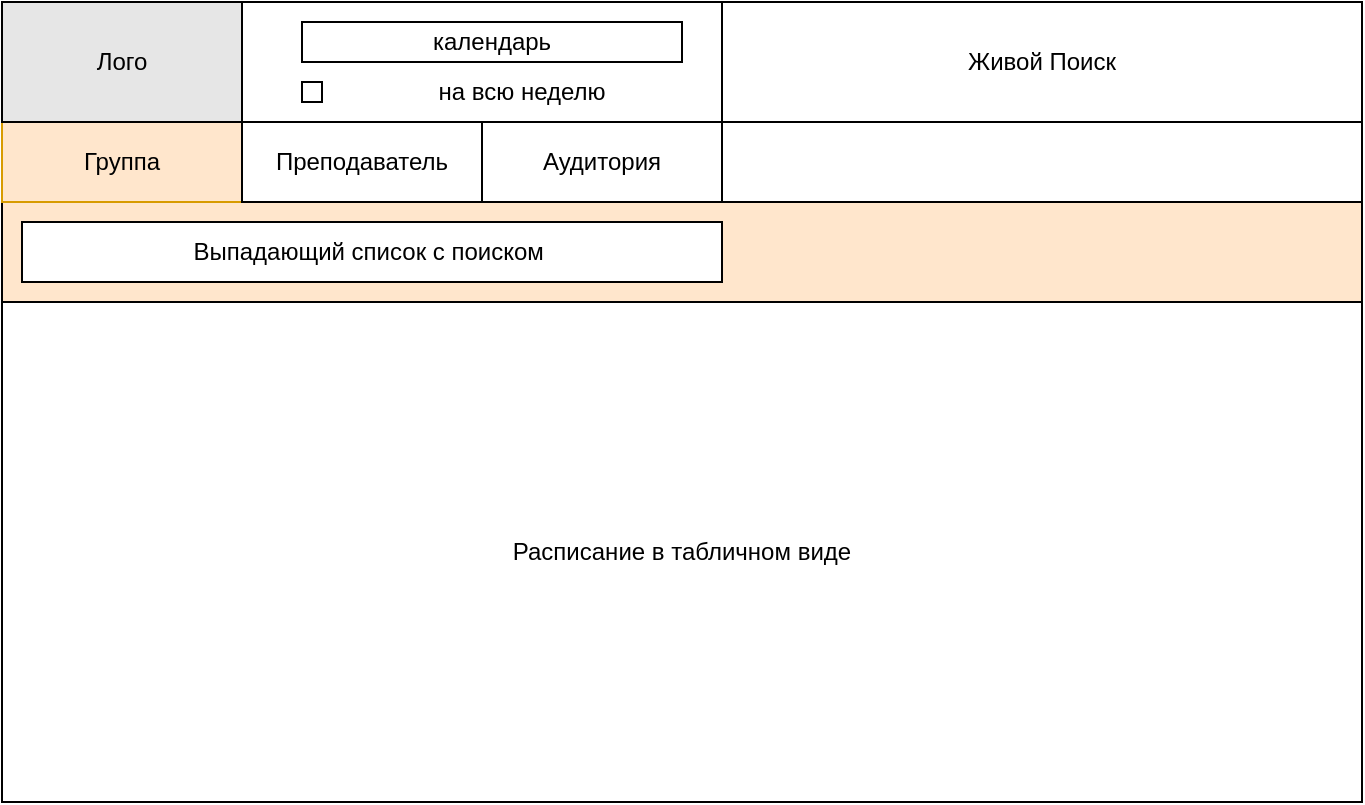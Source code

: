 <mxfile version="14.4.3" type="github" pages="2">
  <diagram id="jTRVxhhDS5lnEadHWDOp" name="on pc">
    <mxGraphModel dx="868" dy="492" grid="1" gridSize="10" guides="1" tooltips="1" connect="1" arrows="1" fold="1" page="1" pageScale="1" pageWidth="827" pageHeight="1169" math="0" shadow="0">
      <root>
        <mxCell id="0" />
        <mxCell id="1" parent="0" />
        <mxCell id="XGExtQAVM9hk3K5CSbnA-1" value="" style="rounded=0;whiteSpace=wrap;html=1;fillColor=#ffe6cc;" vertex="1" parent="1">
          <mxGeometry width="680" height="400" as="geometry" />
        </mxCell>
        <mxCell id="XGExtQAVM9hk3K5CSbnA-2" value="" style="rounded=0;whiteSpace=wrap;html=1;" vertex="1" parent="1">
          <mxGeometry x="120" width="250" height="60" as="geometry" />
        </mxCell>
        <mxCell id="XGExtQAVM9hk3K5CSbnA-3" value="&lt;font style=&quot;vertical-align: inherit&quot;&gt;&lt;font style=&quot;vertical-align: inherit&quot;&gt;календарь&lt;/font&gt;&lt;/font&gt;" style="rounded=0;whiteSpace=wrap;html=1;" vertex="1" parent="1">
          <mxGeometry x="150" y="10" width="190" height="20" as="geometry" />
        </mxCell>
        <mxCell id="XGExtQAVM9hk3K5CSbnA-4" value="" style="rounded=0;whiteSpace=wrap;html=1;" vertex="1" parent="1">
          <mxGeometry x="150" y="40" width="10" height="10" as="geometry" />
        </mxCell>
        <mxCell id="XGExtQAVM9hk3K5CSbnA-5" value="&lt;font style=&quot;vertical-align: inherit&quot;&gt;&lt;font style=&quot;vertical-align: inherit&quot;&gt;на всю неделю&lt;/font&gt;&lt;/font&gt;" style="text;html=1;strokeColor=none;fillColor=none;align=center;verticalAlign=middle;whiteSpace=wrap;rounded=0;" vertex="1" parent="1">
          <mxGeometry x="180" y="35" width="160" height="20" as="geometry" />
        </mxCell>
        <mxCell id="XGExtQAVM9hk3K5CSbnA-6" value="&lt;font style=&quot;vertical-align: inherit&quot;&gt;&lt;font style=&quot;vertical-align: inherit&quot;&gt;Живой Поиск&lt;br&gt;&lt;/font&gt;&lt;/font&gt;" style="rounded=0;whiteSpace=wrap;html=1;" vertex="1" parent="1">
          <mxGeometry x="360" width="320" height="60" as="geometry" />
        </mxCell>
        <mxCell id="XGExtQAVM9hk3K5CSbnA-12" value="Выпадающий список с поиском&amp;nbsp;" style="rounded=0;whiteSpace=wrap;html=1;strokeColor=#000000;" vertex="1" parent="1">
          <mxGeometry x="10" y="110" width="350" height="30" as="geometry" />
        </mxCell>
        <mxCell id="XGExtQAVM9hk3K5CSbnA-13" value="Расписание в табличном виде" style="rounded=0;whiteSpace=wrap;html=1;strokeColor=#000000;" vertex="1" parent="1">
          <mxGeometry y="150" width="680" height="250" as="geometry" />
        </mxCell>
        <mxCell id="XGExtQAVM9hk3K5CSbnA-14" value="" style="group" vertex="1" connectable="0" parent="1">
          <mxGeometry y="60" width="680" height="40" as="geometry" />
        </mxCell>
        <mxCell id="XGExtQAVM9hk3K5CSbnA-7" value="Группа" style="rounded=0;whiteSpace=wrap;html=1;fillColor=#ffe6cc;strokeColor=#d79b00;" vertex="1" parent="XGExtQAVM9hk3K5CSbnA-14">
          <mxGeometry width="120" height="40" as="geometry" />
        </mxCell>
        <mxCell id="XGExtQAVM9hk3K5CSbnA-8" value="Преподаватель" style="rounded=0;whiteSpace=wrap;html=1;" vertex="1" parent="XGExtQAVM9hk3K5CSbnA-14">
          <mxGeometry x="120" width="120" height="40" as="geometry" />
        </mxCell>
        <mxCell id="XGExtQAVM9hk3K5CSbnA-9" value="Аудитория" style="rounded=0;whiteSpace=wrap;html=1;" vertex="1" parent="XGExtQAVM9hk3K5CSbnA-14">
          <mxGeometry x="240" width="120" height="40" as="geometry" />
        </mxCell>
        <mxCell id="XGExtQAVM9hk3K5CSbnA-11" value="" style="rounded=0;whiteSpace=wrap;html=1;perimeterSpacing=0;" vertex="1" parent="XGExtQAVM9hk3K5CSbnA-14">
          <mxGeometry x="360" width="320" height="40" as="geometry" />
        </mxCell>
        <mxCell id="XGExtQAVM9hk3K5CSbnA-21" value="Лого" style="rounded=0;whiteSpace=wrap;html=1;fillColor=#E6E6E6;" vertex="1" parent="1">
          <mxGeometry width="120" height="60" as="geometry" />
        </mxCell>
      </root>
    </mxGraphModel>
  </diagram>
  <diagram id="tF_D5IrcE_ftOY61rw2E" name="on mobile">
    <mxGraphModel dx="2067" dy="1790" grid="1" gridSize="10" guides="1" tooltips="1" connect="1" arrows="1" fold="1" page="1" pageScale="1" pageWidth="827" pageHeight="1169" math="0" shadow="0">
      <root>
        <mxCell id="ZuR-GGUAfFjOeKd3YtZW-0" />
        <mxCell id="ZuR-GGUAfFjOeKd3YtZW-1" parent="ZuR-GGUAfFjOeKd3YtZW-0" />
        <mxCell id="5kQzYJPkt0Qy0FxCSbqf-29" value="" style="group" vertex="1" connectable="0" parent="ZuR-GGUAfFjOeKd3YtZW-1">
          <mxGeometry x="-810" width="360" height="500" as="geometry" />
        </mxCell>
        <mxCell id="5kQzYJPkt0Qy0FxCSbqf-20" value="Расписание в табличном виде" style="rounded=0;whiteSpace=wrap;html=1;strokeColor=#000000;strokeWidth=4;" vertex="1" parent="5kQzYJPkt0Qy0FxCSbqf-29">
          <mxGeometry width="360" height="500" as="geometry" />
        </mxCell>
        <mxCell id="5kQzYJPkt0Qy0FxCSbqf-6" value="Выпадающий список с поиском&amp;nbsp;" style="rounded=0;whiteSpace=wrap;html=1;fillColor=#ffe6cc;strokeColor=#0000FF;strokeWidth=2;" vertex="1" parent="5kQzYJPkt0Qy0FxCSbqf-29">
          <mxGeometry y="160" width="360" height="30" as="geometry" />
        </mxCell>
        <mxCell id="5kQzYJPkt0Qy0FxCSbqf-15" value="" style="rounded=0;whiteSpace=wrap;html=1;fontFamily=Tahoma;align=left;" vertex="1" parent="5kQzYJPkt0Qy0FxCSbqf-29">
          <mxGeometry width="360" height="60" as="geometry" />
        </mxCell>
        <mxCell id="5kQzYJPkt0Qy0FxCSbqf-16" value="logo" style="rounded=0;whiteSpace=wrap;html=1;fontFamily=Tahoma;align=center;" vertex="1" parent="5kQzYJPkt0Qy0FxCSbqf-29">
          <mxGeometry width="70" height="60" as="geometry" />
        </mxCell>
        <mxCell id="5kQzYJPkt0Qy0FxCSbqf-17" value="Menu" style="rounded=0;whiteSpace=wrap;html=1;fontFamily=Tahoma;align=center;labelBackgroundColor=none;fillColor=#999999;" vertex="1" parent="5kQzYJPkt0Qy0FxCSbqf-29">
          <mxGeometry x="290" width="70" height="60" as="geometry" />
        </mxCell>
        <mxCell id="5kQzYJPkt0Qy0FxCSbqf-18" value="&lt;font style=&quot;vertical-align: inherit&quot;&gt;&lt;font style=&quot;vertical-align: inherit&quot;&gt;Живой Поиск&lt;br&gt;&lt;/font&gt;&lt;/font&gt;" style="rounded=0;whiteSpace=wrap;html=1;fillColor=#999999;" vertex="1" parent="5kQzYJPkt0Qy0FxCSbqf-29">
          <mxGeometry y="60" width="360" height="60" as="geometry" />
        </mxCell>
        <mxCell id="5kQzYJPkt0Qy0FxCSbqf-10" value="Преподаватель" style="rounded=0;whiteSpace=wrap;html=1;" vertex="1" parent="5kQzYJPkt0Qy0FxCSbqf-29">
          <mxGeometry x="120" y="120" width="120" height="40" as="geometry" />
        </mxCell>
        <mxCell id="5kQzYJPkt0Qy0FxCSbqf-9" value="Группа" style="rounded=0;whiteSpace=wrap;html=1;fillColor=#ffe6cc;strokeColor=#d79b00;" vertex="1" parent="5kQzYJPkt0Qy0FxCSbqf-29">
          <mxGeometry y="120" width="120" height="40" as="geometry" />
        </mxCell>
        <mxCell id="5kQzYJPkt0Qy0FxCSbqf-11" value="Аудитория" style="rounded=0;whiteSpace=wrap;html=1;" vertex="1" parent="5kQzYJPkt0Qy0FxCSbqf-29">
          <mxGeometry x="240" y="120" width="120" height="40" as="geometry" />
        </mxCell>
        <mxCell id="5kQzYJPkt0Qy0FxCSbqf-19" value="&lt;font style=&quot;vertical-align: inherit&quot;&gt;&lt;font style=&quot;vertical-align: inherit&quot;&gt;Кнопка&lt;br&gt;&lt;/font&gt;&lt;/font&gt;" style="rounded=0;whiteSpace=wrap;html=1;fillColor=#E6E6E6;strokeWidth=2;strokeColor=#0000FF;" vertex="1" parent="5kQzYJPkt0Qy0FxCSbqf-29">
          <mxGeometry y="190" width="360" height="60" as="geometry" />
        </mxCell>
        <mxCell id="5kQzYJPkt0Qy0FxCSbqf-21" value="Menu" style="rounded=0;whiteSpace=wrap;html=1;fontFamily=Tahoma;align=center;labelBackgroundColor=none;fillColor=#999999;strokeWidth=2;strokeColor=#0000FF;" vertex="1" parent="5kQzYJPkt0Qy0FxCSbqf-29">
          <mxGeometry x="290" width="70" height="60" as="geometry" />
        </mxCell>
        <mxCell id="5kQzYJPkt0Qy0FxCSbqf-22" value="&lt;font style=&quot;vertical-align: inherit&quot;&gt;&lt;font style=&quot;vertical-align: inherit&quot;&gt;Живой Поиск&lt;br&gt;&lt;/font&gt;&lt;/font&gt;" style="rounded=0;whiteSpace=wrap;html=1;fillColor=#999999;strokeWidth=2;strokeColor=#0000FF;" vertex="1" parent="5kQzYJPkt0Qy0FxCSbqf-29">
          <mxGeometry y="60" width="360" height="60" as="geometry" />
        </mxCell>
        <mxCell id="5kQzYJPkt0Qy0FxCSbqf-23" value="Аудитория" style="rounded=0;whiteSpace=wrap;html=1;strokeWidth=2;strokeColor=#0000FF;" vertex="1" parent="5kQzYJPkt0Qy0FxCSbqf-29">
          <mxGeometry x="240" y="120" width="120" height="40" as="geometry" />
        </mxCell>
        <mxCell id="5kQzYJPkt0Qy0FxCSbqf-24" value="Преподаватель" style="rounded=0;whiteSpace=wrap;html=1;strokeWidth=2;strokeColor=#0000FF;" vertex="1" parent="5kQzYJPkt0Qy0FxCSbqf-29">
          <mxGeometry x="120" y="120" width="120" height="40" as="geometry" />
        </mxCell>
        <mxCell id="5kQzYJPkt0Qy0FxCSbqf-25" value="Группа" style="rounded=0;whiteSpace=wrap;html=1;fillColor=#ffe6cc;strokeWidth=2;strokeColor=#0000FF;" vertex="1" parent="5kQzYJPkt0Qy0FxCSbqf-29">
          <mxGeometry y="120" width="120" height="40" as="geometry" />
        </mxCell>
        <mxCell id="5kQzYJPkt0Qy0FxCSbqf-26" value="&lt;font style=&quot;vertical-align: inherit&quot;&gt;&lt;font style=&quot;vertical-align: inherit&quot;&gt;Информационный блок&lt;br&gt;&lt;/font&gt;&lt;/font&gt;" style="rounded=0;whiteSpace=wrap;html=1;fillColor=#dae8fc;strokeColor=#00FFFF;" vertex="1" parent="5kQzYJPkt0Qy0FxCSbqf-29">
          <mxGeometry y="250" width="360" height="40" as="geometry" />
        </mxCell>
      </root>
    </mxGraphModel>
  </diagram>
</mxfile>
